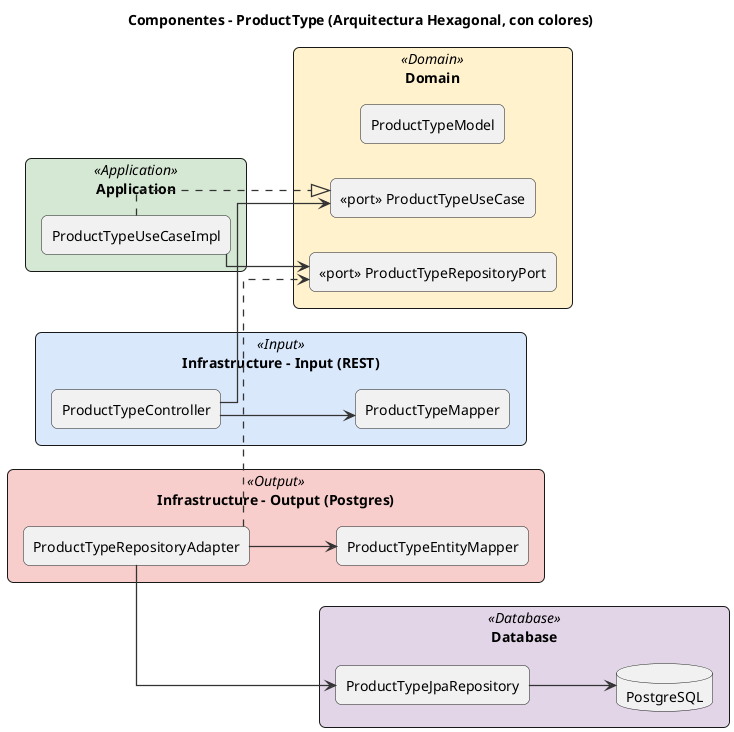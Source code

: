 @startuml
title Componentes – ProductType (Arquitectura Hexagonal, con colores)

left to right direction
skinparam linetype ortho
skinparam shadowing false
skinparam roundcorner 12
skinparam packageStyle rectangle
skinparam componentStyle rectangle
skinparam ArrowThickness 1.3
skinparam ArrowColor #333333
skinparam defaultFontName JetBrains Mono

' Colores de fondo por paquete
skinparam package {
  BackgroundColor<<Domain>> #FFF2CC
  BackgroundColor<<Application>> #D5E8D4
  BackgroundColor<<Input>> #DAE8FC
  BackgroundColor<<Output>> #F8CECC
  BackgroundColor<<Database>> #E1D5E7
}

package "Domain" <<Domain>> {
  component "ProductTypeModel" as DT_Model
  component "«port» ProductTypeUseCase" as DT_UseCase
  component "«port» ProductTypeRepositoryPort" as DT_RepoPort
}

package "Application" <<Application>> {
  component "ProductTypeUseCaseImpl" as APP_UseCaseImpl
}

package "Infrastructure – Input (REST)" <<Input>> {
  component "ProductTypeController" as IN_Controller
  component "ProductTypeMapper" as IN_Mapper
}

package "Infrastructure – Output (Postgres)" <<Output>> {
  component "ProductTypeRepositoryAdapter" as OUT_RepoAdapter
  component "ProductTypeEntityMapper" as OUT_EntityMapper
}

package "Database" <<Database>> {
  component "ProductTypeJpaRepository" as DB_JpaRepo
  database "PostgreSQL" as DB_PG
}

' --- Relaciones ---
IN_Controller --> DT_UseCase
IN_Controller --> IN_Mapper

APP_UseCaseImpl ..|> DT_UseCase
APP_UseCaseImpl --> DT_RepoPort

OUT_RepoAdapter ..> DT_RepoPort
OUT_RepoAdapter --> OUT_EntityMapper
OUT_RepoAdapter --> DB_JpaRepo

DB_JpaRepo --> DB_PG
@enduml